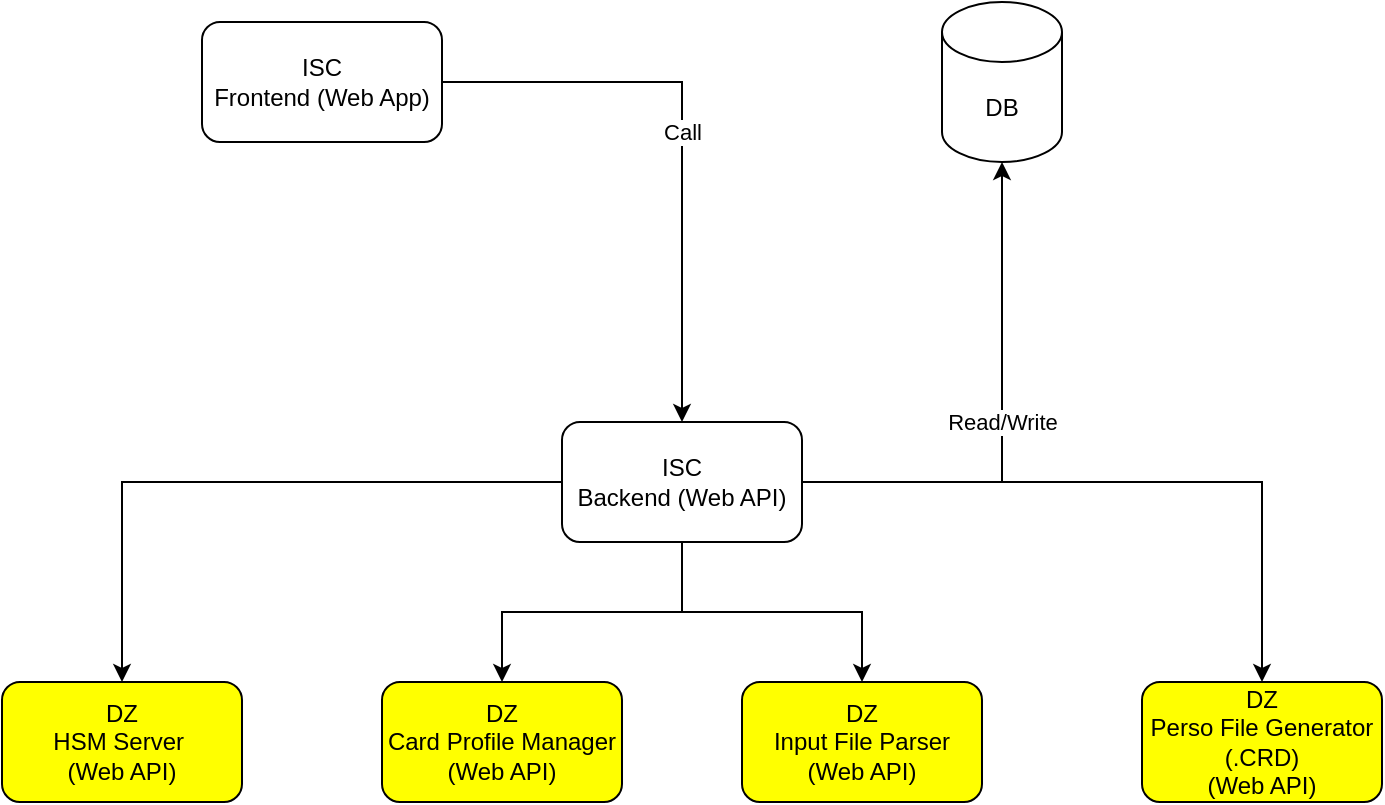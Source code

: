<mxfile version="24.4.3" type="github">
  <diagram name="หน้า-1" id="lc0lnvrULM7RFjk2gOxu">
    <mxGraphModel dx="1290" dy="558" grid="1" gridSize="10" guides="1" tooltips="1" connect="1" arrows="1" fold="1" page="1" pageScale="1" pageWidth="827" pageHeight="1169" math="0" shadow="0">
      <root>
        <mxCell id="0" />
        <mxCell id="1" parent="0" />
        <mxCell id="fRM1-KL0-z92XGpWkeVO-4" value="Call" style="edgeStyle=orthogonalEdgeStyle;rounded=0;orthogonalLoop=1;jettySize=auto;html=1;entryX=0.5;entryY=0;entryDx=0;entryDy=0;" edge="1" parent="1" source="fRM1-KL0-z92XGpWkeVO-1" target="fRM1-KL0-z92XGpWkeVO-2">
          <mxGeometry relative="1" as="geometry" />
        </mxCell>
        <mxCell id="fRM1-KL0-z92XGpWkeVO-1" value="&lt;div&gt;ISC&lt;/div&gt;&lt;div&gt;Frontend (Web App)&lt;br&gt;&lt;/div&gt;" style="rounded=1;whiteSpace=wrap;html=1;" vertex="1" parent="1">
          <mxGeometry x="280" y="60" width="120" height="60" as="geometry" />
        </mxCell>
        <mxCell id="fRM1-KL0-z92XGpWkeVO-7" style="edgeStyle=orthogonalEdgeStyle;rounded=0;orthogonalLoop=1;jettySize=auto;html=1;entryX=0.5;entryY=0;entryDx=0;entryDy=0;" edge="1" parent="1" source="fRM1-KL0-z92XGpWkeVO-2" target="fRM1-KL0-z92XGpWkeVO-3">
          <mxGeometry relative="1" as="geometry" />
        </mxCell>
        <mxCell id="fRM1-KL0-z92XGpWkeVO-8" style="edgeStyle=orthogonalEdgeStyle;rounded=0;orthogonalLoop=1;jettySize=auto;html=1;entryX=0.5;entryY=0;entryDx=0;entryDy=0;" edge="1" parent="1" source="fRM1-KL0-z92XGpWkeVO-2" target="fRM1-KL0-z92XGpWkeVO-5">
          <mxGeometry relative="1" as="geometry" />
        </mxCell>
        <mxCell id="fRM1-KL0-z92XGpWkeVO-9" style="edgeStyle=orthogonalEdgeStyle;rounded=0;orthogonalLoop=1;jettySize=auto;html=1;" edge="1" parent="1" source="fRM1-KL0-z92XGpWkeVO-2" target="fRM1-KL0-z92XGpWkeVO-6">
          <mxGeometry relative="1" as="geometry" />
        </mxCell>
        <mxCell id="fRM1-KL0-z92XGpWkeVO-11" value="Read/Write" style="edgeStyle=orthogonalEdgeStyle;rounded=0;orthogonalLoop=1;jettySize=auto;html=1;" edge="1" parent="1" source="fRM1-KL0-z92XGpWkeVO-2" target="fRM1-KL0-z92XGpWkeVO-10">
          <mxGeometry relative="1" as="geometry" />
        </mxCell>
        <mxCell id="fRM1-KL0-z92XGpWkeVO-13" style="edgeStyle=orthogonalEdgeStyle;rounded=0;orthogonalLoop=1;jettySize=auto;html=1;" edge="1" parent="1" source="fRM1-KL0-z92XGpWkeVO-2" target="fRM1-KL0-z92XGpWkeVO-12">
          <mxGeometry relative="1" as="geometry" />
        </mxCell>
        <mxCell id="fRM1-KL0-z92XGpWkeVO-2" value="&lt;div&gt;ISC&lt;/div&gt;&lt;div&gt;Backend (Web API)&lt;br&gt;&lt;/div&gt;" style="rounded=1;whiteSpace=wrap;html=1;" vertex="1" parent="1">
          <mxGeometry x="460" y="260" width="120" height="60" as="geometry" />
        </mxCell>
        <mxCell id="fRM1-KL0-z92XGpWkeVO-3" value="&lt;div&gt;DZ&lt;/div&gt;&lt;div&gt;HSM Server&amp;nbsp;&lt;/div&gt;&lt;div&gt;(Web API)&lt;br&gt;&lt;/div&gt;" style="rounded=1;whiteSpace=wrap;html=1;fillColor=#FFFF00;" vertex="1" parent="1">
          <mxGeometry x="180" y="390" width="120" height="60" as="geometry" />
        </mxCell>
        <mxCell id="fRM1-KL0-z92XGpWkeVO-5" value="&lt;div&gt;DZ&lt;/div&gt;&lt;div&gt;Card Profile Manager &lt;br&gt;&lt;/div&gt;&lt;div&gt;(Web API)&lt;br&gt;&lt;/div&gt;" style="rounded=1;whiteSpace=wrap;html=1;fillColor=#FFFF00;" vertex="1" parent="1">
          <mxGeometry x="370" y="390" width="120" height="60" as="geometry" />
        </mxCell>
        <mxCell id="fRM1-KL0-z92XGpWkeVO-6" value="&lt;div&gt;DZ&lt;/div&gt;&lt;div&gt;Input File Parser &lt;br&gt;&lt;/div&gt;&lt;div&gt;(Web API)&lt;br&gt;&lt;/div&gt;" style="rounded=1;whiteSpace=wrap;html=1;fillColor=#FFFF00;" vertex="1" parent="1">
          <mxGeometry x="550" y="390" width="120" height="60" as="geometry" />
        </mxCell>
        <mxCell id="fRM1-KL0-z92XGpWkeVO-10" value="DB" style="shape=cylinder3;whiteSpace=wrap;html=1;boundedLbl=1;backgroundOutline=1;size=15;" vertex="1" parent="1">
          <mxGeometry x="650" y="50" width="60" height="80" as="geometry" />
        </mxCell>
        <mxCell id="fRM1-KL0-z92XGpWkeVO-12" value="&lt;div&gt;DZ&lt;/div&gt;&lt;div&gt;Perso File Generator (.CRD) &lt;br&gt;&lt;/div&gt;&lt;div&gt;(Web API)&lt;br&gt;&lt;/div&gt;" style="rounded=1;whiteSpace=wrap;html=1;fillColor=#FFFF00;" vertex="1" parent="1">
          <mxGeometry x="750" y="390" width="120" height="60" as="geometry" />
        </mxCell>
      </root>
    </mxGraphModel>
  </diagram>
</mxfile>
